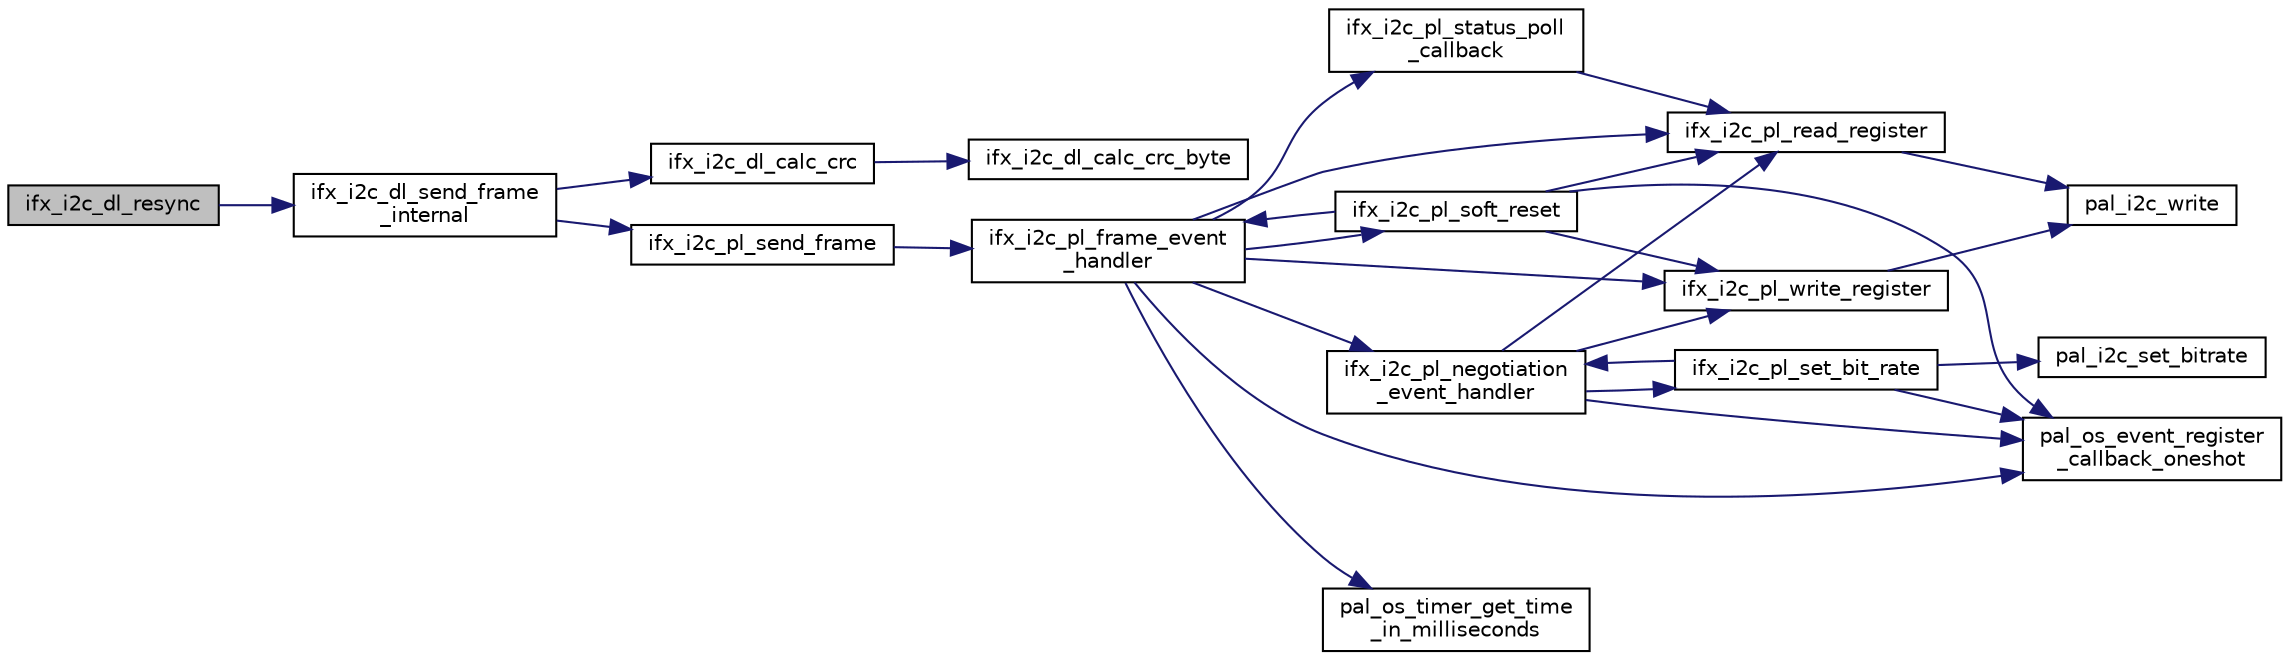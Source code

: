 digraph "ifx_i2c_dl_resync"
{
 // LATEX_PDF_SIZE
  edge [fontname="Helvetica",fontsize="10",labelfontname="Helvetica",labelfontsize="10"];
  node [fontname="Helvetica",fontsize="10",shape=record];
  rankdir="LR";
  Node1 [label="ifx_i2c_dl_resync",height=0.2,width=0.4,color="black", fillcolor="grey75", style="filled", fontcolor="black",tooltip=" "];
  Node1 -> Node2 [color="midnightblue",fontsize="10",style="solid",fontname="Helvetica"];
  Node2 [label="ifx_i2c_dl_send_frame\l_internal",height=0.2,width=0.4,color="black", fillcolor="white", style="filled",URL="$d4/d17/ifx__i2c__data__link__layer_8c.html#a5f7865854ebd83541e0559a25d521023",tooltip=" "];
  Node2 -> Node3 [color="midnightblue",fontsize="10",style="solid",fontname="Helvetica"];
  Node3 [label="ifx_i2c_dl_calc_crc",height=0.2,width=0.4,color="black", fillcolor="white", style="filled",URL="$d4/d17/ifx__i2c__data__link__layer_8c.html#a9d23a4c496fdc92c22572ee09e4967ec",tooltip=" "];
  Node3 -> Node4 [color="midnightblue",fontsize="10",style="solid",fontname="Helvetica"];
  Node4 [label="ifx_i2c_dl_calc_crc_byte",height=0.2,width=0.4,color="black", fillcolor="white", style="filled",URL="$d4/d17/ifx__i2c__data__link__layer_8c.html#a85d56ba5e04e97e8f2bc3d0893e86446",tooltip=" "];
  Node2 -> Node5 [color="midnightblue",fontsize="10",style="solid",fontname="Helvetica"];
  Node5 [label="ifx_i2c_pl_send_frame",height=0.2,width=0.4,color="black", fillcolor="white", style="filled",URL="$d0/d01/ifx__i2c__physical__layer_8c.html#a58465fb4468ce23d645cc37b060d8942",tooltip="Function for sending a frame."];
  Node5 -> Node6 [color="midnightblue",fontsize="10",style="solid",fontname="Helvetica"];
  Node6 [label="ifx_i2c_pl_frame_event\l_handler",height=0.2,width=0.4,color="black", fillcolor="white", style="filled",URL="$d0/d01/ifx__i2c__physical__layer_8c.html#a861f23046b66b4dd77521a4fa98e4204",tooltip=" "];
  Node6 -> Node7 [color="midnightblue",fontsize="10",style="solid",fontname="Helvetica"];
  Node7 [label="ifx_i2c_pl_negotiation\l_event_handler",height=0.2,width=0.4,color="black", fillcolor="white", style="filled",URL="$d0/d01/ifx__i2c__physical__layer_8c.html#a709558b6b4e67fccf7c5fb76e2af1ef3",tooltip=" "];
  Node7 -> Node8 [color="midnightblue",fontsize="10",style="solid",fontname="Helvetica"];
  Node8 [label="ifx_i2c_pl_read_register",height=0.2,width=0.4,color="black", fillcolor="white", style="filled",URL="$d0/d01/ifx__i2c__physical__layer_8c.html#a22e117b8670c542fd94fba87e041293a",tooltip=" "];
  Node8 -> Node9 [color="midnightblue",fontsize="10",style="solid",fontname="Helvetica"];
  Node9 [label="pal_i2c_write",height=0.2,width=0.4,color="black", fillcolor="white", style="filled",URL="$db/dc2/pal__i2c_8h.html#a20a6ba51da2325eb170acd62c855e827",tooltip="Writes on I2C bus."];
  Node7 -> Node10 [color="midnightblue",fontsize="10",style="solid",fontname="Helvetica"];
  Node10 [label="ifx_i2c_pl_set_bit_rate",height=0.2,width=0.4,color="black", fillcolor="white", style="filled",URL="$d0/d01/ifx__i2c__physical__layer_8c.html#a63396640292aa554e4839ae52440167d",tooltip=" "];
  Node10 -> Node7 [color="midnightblue",fontsize="10",style="solid",fontname="Helvetica"];
  Node10 -> Node11 [color="midnightblue",fontsize="10",style="solid",fontname="Helvetica"];
  Node11 [label="pal_i2c_set_bitrate",height=0.2,width=0.4,color="black", fillcolor="white", style="filled",URL="$db/dc2/pal__i2c_8h.html#a339652b7cbdfd5ae0e031e4a6da284f9",tooltip="Sets the I2C Master bitrate."];
  Node10 -> Node12 [color="midnightblue",fontsize="10",style="solid",fontname="Helvetica"];
  Node12 [label="pal_os_event_register\l_callback_oneshot",height=0.2,width=0.4,color="black", fillcolor="white", style="filled",URL="$de/d5e/pal__os__event_8h.html#ae19d426d427610ee4451d6a180f6c1a6",tooltip="Callback registration function to trigger once when timer expires."];
  Node7 -> Node13 [color="midnightblue",fontsize="10",style="solid",fontname="Helvetica"];
  Node13 [label="ifx_i2c_pl_write_register",height=0.2,width=0.4,color="black", fillcolor="white", style="filled",URL="$d0/d01/ifx__i2c__physical__layer_8c.html#a2c966b1934a2e845a14d8d8749135734",tooltip=" "];
  Node13 -> Node9 [color="midnightblue",fontsize="10",style="solid",fontname="Helvetica"];
  Node7 -> Node12 [color="midnightblue",fontsize="10",style="solid",fontname="Helvetica"];
  Node6 -> Node8 [color="midnightblue",fontsize="10",style="solid",fontname="Helvetica"];
  Node6 -> Node14 [color="midnightblue",fontsize="10",style="solid",fontname="Helvetica"];
  Node14 [label="ifx_i2c_pl_soft_reset",height=0.2,width=0.4,color="black", fillcolor="white", style="filled",URL="$d0/d01/ifx__i2c__physical__layer_8c.html#a337508a9d7baecd5a2a5d1942a89e254",tooltip=" "];
  Node14 -> Node6 [color="midnightblue",fontsize="10",style="solid",fontname="Helvetica"];
  Node14 -> Node8 [color="midnightblue",fontsize="10",style="solid",fontname="Helvetica"];
  Node14 -> Node13 [color="midnightblue",fontsize="10",style="solid",fontname="Helvetica"];
  Node14 -> Node12 [color="midnightblue",fontsize="10",style="solid",fontname="Helvetica"];
  Node6 -> Node15 [color="midnightblue",fontsize="10",style="solid",fontname="Helvetica"];
  Node15 [label="ifx_i2c_pl_status_poll\l_callback",height=0.2,width=0.4,color="black", fillcolor="white", style="filled",URL="$d0/d01/ifx__i2c__physical__layer_8c.html#a69f37cc1f205498c2e7a95a87a08c59b",tooltip=" "];
  Node15 -> Node8 [color="midnightblue",fontsize="10",style="solid",fontname="Helvetica"];
  Node6 -> Node13 [color="midnightblue",fontsize="10",style="solid",fontname="Helvetica"];
  Node6 -> Node12 [color="midnightblue",fontsize="10",style="solid",fontname="Helvetica"];
  Node6 -> Node16 [color="midnightblue",fontsize="10",style="solid",fontname="Helvetica"];
  Node16 [label="pal_os_timer_get_time\l_in_milliseconds",height=0.2,width=0.4,color="black", fillcolor="white", style="filled",URL="$d3/d40/pal__os__timer_8h.html#a9b652f13b4c40387615be7f849115553",tooltip="Gets tick count value in milliseconds."];
}
